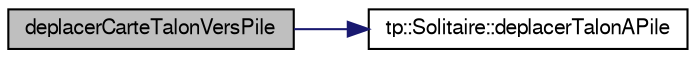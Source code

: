 digraph G
{
  edge [fontname="FreeSans",fontsize="10",labelfontname="FreeSans",labelfontsize="10"];
  node [fontname="FreeSans",fontsize="10",shape=record];
  rankdir="LR";
  Node1 [label="deplacerCarteTalonVersPile",height=0.2,width=0.4,color="black", fillcolor="grey75", style="filled" fontcolor="black"];
  Node1 -> Node2 [color="midnightblue",fontsize="10",style="solid",fontname="FreeSans"];
  Node2 [label="tp::Solitaire::deplacerTalonAPile",height=0.2,width=0.4,color="black", fillcolor="white", style="filled",URL="$classtp_1_1_solitaire.html#a35fd87813f223fe41014fa3fd82dd99b",tooltip="DÃ©place la carte du dessus du talon vers la pile spÃ©cifiÃ©e par &quot;p_pileDestination&quot;."];
}
